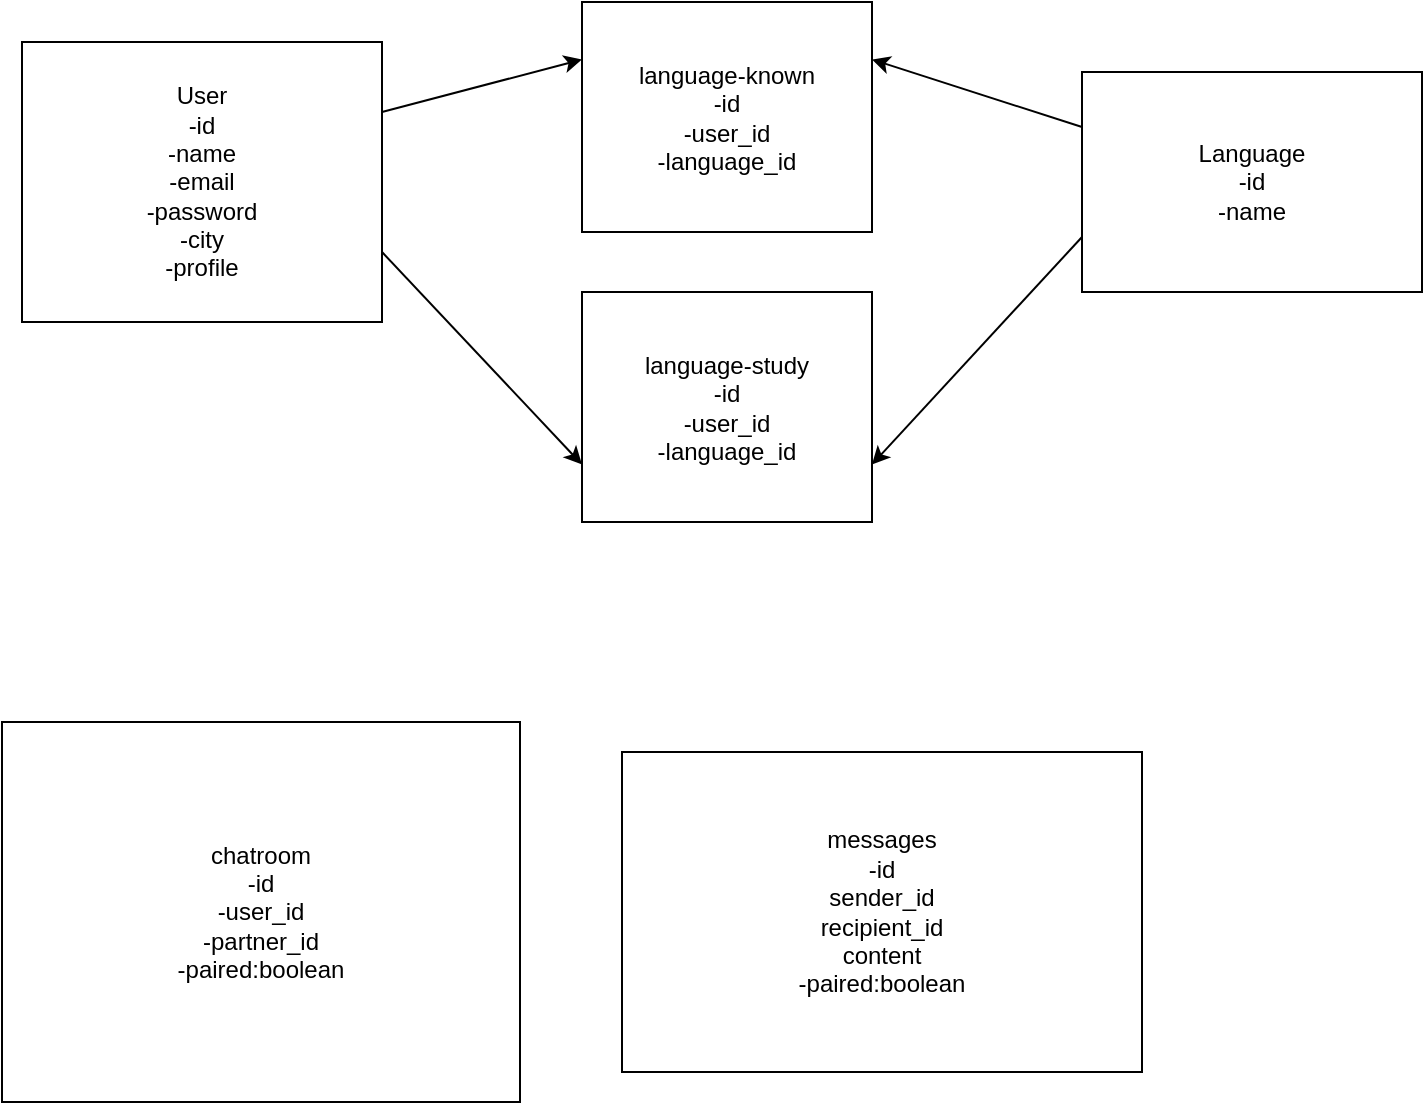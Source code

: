 <mxfile>
    <diagram id="-ogR5qn_r7zbP5uKiCcP" name="Page-1">
        <mxGraphModel dx="665" dy="700" grid="1" gridSize="10" guides="1" tooltips="1" connect="1" arrows="1" fold="1" page="1" pageScale="1" pageWidth="850" pageHeight="1100" math="0" shadow="0">
            <root>
                <mxCell id="0"/>
                <mxCell id="1" parent="0"/>
                <mxCell id="6" style="edgeStyle=none;html=1;exitX=1;exitY=0.25;exitDx=0;exitDy=0;entryX=0;entryY=0.25;entryDx=0;entryDy=0;" parent="1" source="2" target="4" edge="1">
                    <mxGeometry relative="1" as="geometry"/>
                </mxCell>
                <mxCell id="8" style="edgeStyle=none;html=1;exitX=1;exitY=0.75;exitDx=0;exitDy=0;entryX=0;entryY=0.75;entryDx=0;entryDy=0;" parent="1" source="2" target="5" edge="1">
                    <mxGeometry relative="1" as="geometry"/>
                </mxCell>
                <mxCell id="2" value="User&lt;br&gt;-id&lt;br&gt;-name&lt;br&gt;-email&lt;br&gt;-password&lt;br&gt;-city&lt;br&gt;-profile" style="whiteSpace=wrap;html=1;" parent="1" vertex="1">
                    <mxGeometry x="70" y="30" width="180" height="140" as="geometry"/>
                </mxCell>
                <mxCell id="7" style="edgeStyle=none;html=1;exitX=0;exitY=0.25;exitDx=0;exitDy=0;entryX=1;entryY=0.25;entryDx=0;entryDy=0;" parent="1" source="3" target="4" edge="1">
                    <mxGeometry relative="1" as="geometry"/>
                </mxCell>
                <mxCell id="9" style="edgeStyle=none;html=1;exitX=0;exitY=0.75;exitDx=0;exitDy=0;entryX=1;entryY=0.75;entryDx=0;entryDy=0;" parent="1" source="3" target="5" edge="1">
                    <mxGeometry relative="1" as="geometry"/>
                </mxCell>
                <mxCell id="3" value="Language&lt;br&gt;-id&lt;br&gt;-name" style="whiteSpace=wrap;html=1;" parent="1" vertex="1">
                    <mxGeometry x="600" y="45" width="170" height="110" as="geometry"/>
                </mxCell>
                <mxCell id="4" value="language-known&lt;br&gt;-id&lt;br&gt;-user_id&lt;br&gt;-language_id" style="whiteSpace=wrap;html=1;" parent="1" vertex="1">
                    <mxGeometry x="350" y="10" width="145" height="115" as="geometry"/>
                </mxCell>
                <mxCell id="5" value="language-study&lt;br&gt;-id&lt;br&gt;-user_id&lt;br&gt;-language_id" style="whiteSpace=wrap;html=1;" parent="1" vertex="1">
                    <mxGeometry x="350" y="155" width="145" height="115" as="geometry"/>
                </mxCell>
                <mxCell id="10" value="chatroom&lt;br&gt;-id&lt;br&gt;-user_id&lt;br&gt;-partner_id&lt;br&gt;-paired:boolean" style="whiteSpace=wrap;html=1;" vertex="1" parent="1">
                    <mxGeometry x="60" y="370" width="259" height="190" as="geometry"/>
                </mxCell>
                <mxCell id="11" value="messages&lt;br&gt;-id&lt;br&gt;sender_id&lt;br&gt;recipient_id&lt;br&gt;content&lt;br&gt;-paired:boolean" style="whiteSpace=wrap;html=1;" vertex="1" parent="1">
                    <mxGeometry x="370" y="385" width="260" height="160" as="geometry"/>
                </mxCell>
            </root>
        </mxGraphModel>
    </diagram>
</mxfile>